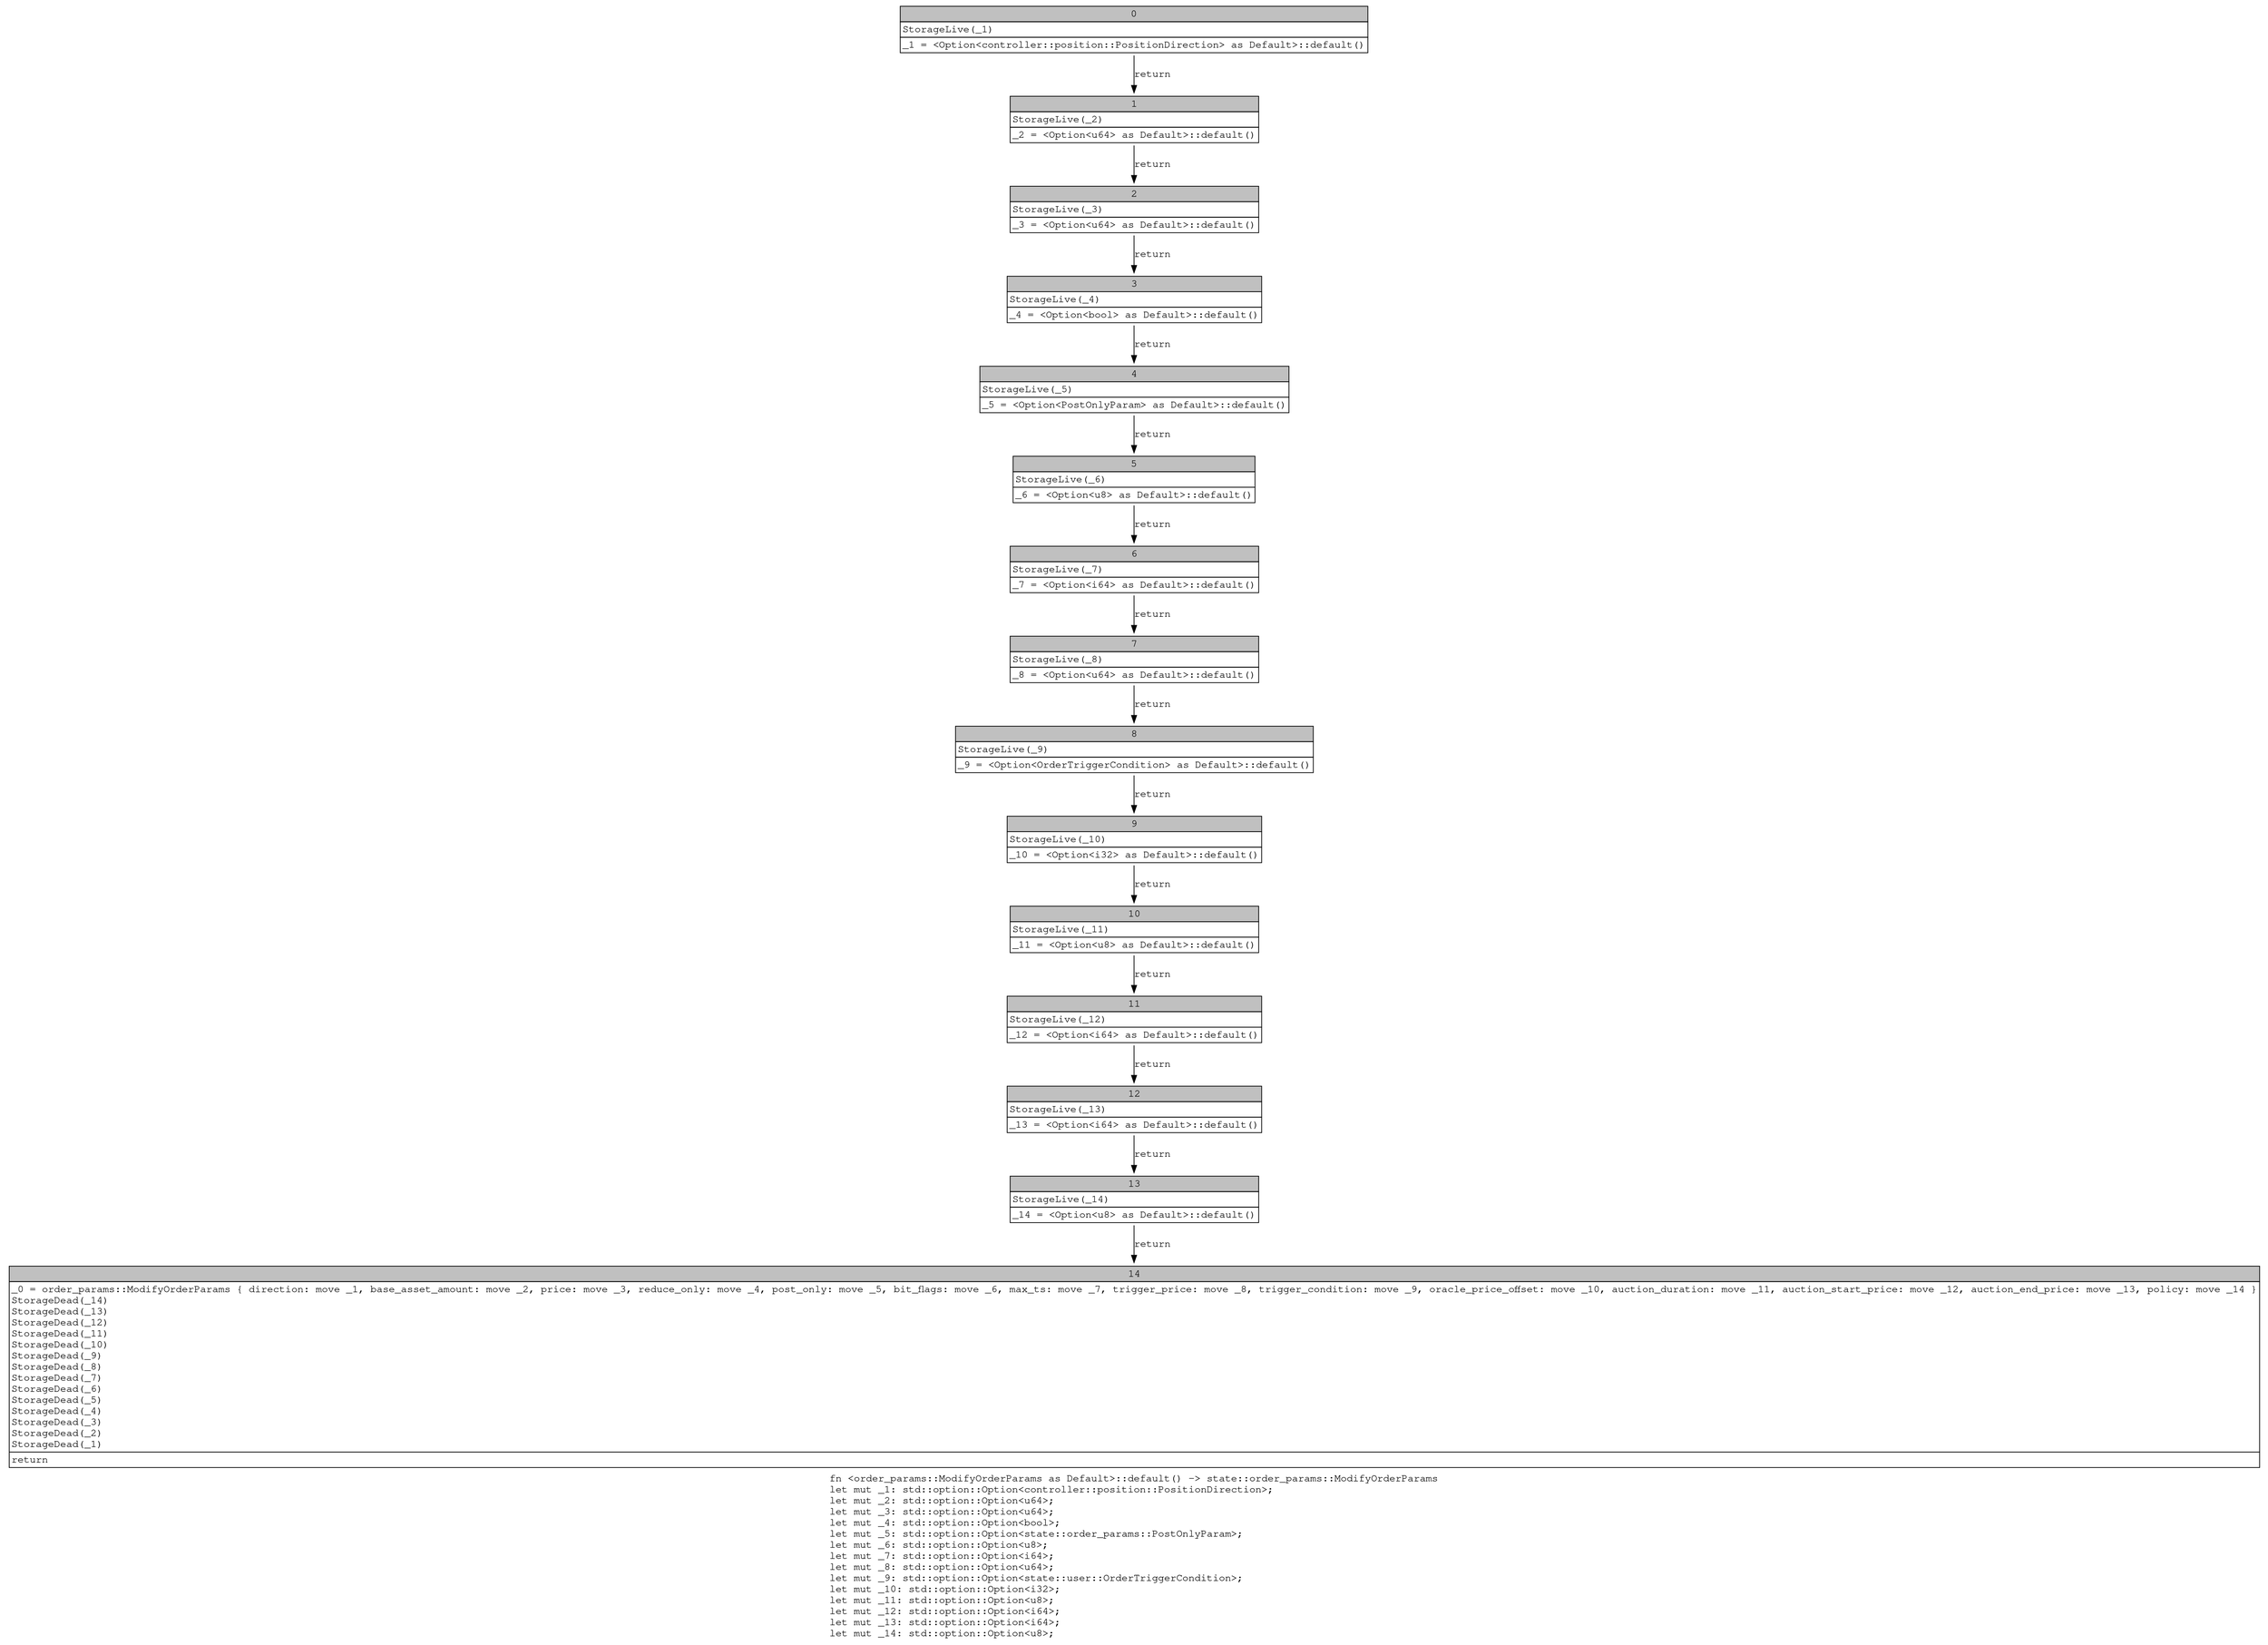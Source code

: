 digraph Mir_0_17038 {
    graph [fontname="Courier, monospace"];
    node [fontname="Courier, monospace"];
    edge [fontname="Courier, monospace"];
    label=<fn &lt;order_params::ModifyOrderParams as Default&gt;::default() -&gt; state::order_params::ModifyOrderParams<br align="left"/>let mut _1: std::option::Option&lt;controller::position::PositionDirection&gt;;<br align="left"/>let mut _2: std::option::Option&lt;u64&gt;;<br align="left"/>let mut _3: std::option::Option&lt;u64&gt;;<br align="left"/>let mut _4: std::option::Option&lt;bool&gt;;<br align="left"/>let mut _5: std::option::Option&lt;state::order_params::PostOnlyParam&gt;;<br align="left"/>let mut _6: std::option::Option&lt;u8&gt;;<br align="left"/>let mut _7: std::option::Option&lt;i64&gt;;<br align="left"/>let mut _8: std::option::Option&lt;u64&gt;;<br align="left"/>let mut _9: std::option::Option&lt;state::user::OrderTriggerCondition&gt;;<br align="left"/>let mut _10: std::option::Option&lt;i32&gt;;<br align="left"/>let mut _11: std::option::Option&lt;u8&gt;;<br align="left"/>let mut _12: std::option::Option&lt;i64&gt;;<br align="left"/>let mut _13: std::option::Option&lt;i64&gt;;<br align="left"/>let mut _14: std::option::Option&lt;u8&gt;;<br align="left"/>>;
    bb0__0_17038 [shape="none", label=<<table border="0" cellborder="1" cellspacing="0"><tr><td bgcolor="gray" align="center" colspan="1">0</td></tr><tr><td align="left" balign="left">StorageLive(_1)<br/></td></tr><tr><td align="left">_1 = &lt;Option&lt;controller::position::PositionDirection&gt; as Default&gt;::default()</td></tr></table>>];
    bb1__0_17038 [shape="none", label=<<table border="0" cellborder="1" cellspacing="0"><tr><td bgcolor="gray" align="center" colspan="1">1</td></tr><tr><td align="left" balign="left">StorageLive(_2)<br/></td></tr><tr><td align="left">_2 = &lt;Option&lt;u64&gt; as Default&gt;::default()</td></tr></table>>];
    bb2__0_17038 [shape="none", label=<<table border="0" cellborder="1" cellspacing="0"><tr><td bgcolor="gray" align="center" colspan="1">2</td></tr><tr><td align="left" balign="left">StorageLive(_3)<br/></td></tr><tr><td align="left">_3 = &lt;Option&lt;u64&gt; as Default&gt;::default()</td></tr></table>>];
    bb3__0_17038 [shape="none", label=<<table border="0" cellborder="1" cellspacing="0"><tr><td bgcolor="gray" align="center" colspan="1">3</td></tr><tr><td align="left" balign="left">StorageLive(_4)<br/></td></tr><tr><td align="left">_4 = &lt;Option&lt;bool&gt; as Default&gt;::default()</td></tr></table>>];
    bb4__0_17038 [shape="none", label=<<table border="0" cellborder="1" cellspacing="0"><tr><td bgcolor="gray" align="center" colspan="1">4</td></tr><tr><td align="left" balign="left">StorageLive(_5)<br/></td></tr><tr><td align="left">_5 = &lt;Option&lt;PostOnlyParam&gt; as Default&gt;::default()</td></tr></table>>];
    bb5__0_17038 [shape="none", label=<<table border="0" cellborder="1" cellspacing="0"><tr><td bgcolor="gray" align="center" colspan="1">5</td></tr><tr><td align="left" balign="left">StorageLive(_6)<br/></td></tr><tr><td align="left">_6 = &lt;Option&lt;u8&gt; as Default&gt;::default()</td></tr></table>>];
    bb6__0_17038 [shape="none", label=<<table border="0" cellborder="1" cellspacing="0"><tr><td bgcolor="gray" align="center" colspan="1">6</td></tr><tr><td align="left" balign="left">StorageLive(_7)<br/></td></tr><tr><td align="left">_7 = &lt;Option&lt;i64&gt; as Default&gt;::default()</td></tr></table>>];
    bb7__0_17038 [shape="none", label=<<table border="0" cellborder="1" cellspacing="0"><tr><td bgcolor="gray" align="center" colspan="1">7</td></tr><tr><td align="left" balign="left">StorageLive(_8)<br/></td></tr><tr><td align="left">_8 = &lt;Option&lt;u64&gt; as Default&gt;::default()</td></tr></table>>];
    bb8__0_17038 [shape="none", label=<<table border="0" cellborder="1" cellspacing="0"><tr><td bgcolor="gray" align="center" colspan="1">8</td></tr><tr><td align="left" balign="left">StorageLive(_9)<br/></td></tr><tr><td align="left">_9 = &lt;Option&lt;OrderTriggerCondition&gt; as Default&gt;::default()</td></tr></table>>];
    bb9__0_17038 [shape="none", label=<<table border="0" cellborder="1" cellspacing="0"><tr><td bgcolor="gray" align="center" colspan="1">9</td></tr><tr><td align="left" balign="left">StorageLive(_10)<br/></td></tr><tr><td align="left">_10 = &lt;Option&lt;i32&gt; as Default&gt;::default()</td></tr></table>>];
    bb10__0_17038 [shape="none", label=<<table border="0" cellborder="1" cellspacing="0"><tr><td bgcolor="gray" align="center" colspan="1">10</td></tr><tr><td align="left" balign="left">StorageLive(_11)<br/></td></tr><tr><td align="left">_11 = &lt;Option&lt;u8&gt; as Default&gt;::default()</td></tr></table>>];
    bb11__0_17038 [shape="none", label=<<table border="0" cellborder="1" cellspacing="0"><tr><td bgcolor="gray" align="center" colspan="1">11</td></tr><tr><td align="left" balign="left">StorageLive(_12)<br/></td></tr><tr><td align="left">_12 = &lt;Option&lt;i64&gt; as Default&gt;::default()</td></tr></table>>];
    bb12__0_17038 [shape="none", label=<<table border="0" cellborder="1" cellspacing="0"><tr><td bgcolor="gray" align="center" colspan="1">12</td></tr><tr><td align="left" balign="left">StorageLive(_13)<br/></td></tr><tr><td align="left">_13 = &lt;Option&lt;i64&gt; as Default&gt;::default()</td></tr></table>>];
    bb13__0_17038 [shape="none", label=<<table border="0" cellborder="1" cellspacing="0"><tr><td bgcolor="gray" align="center" colspan="1">13</td></tr><tr><td align="left" balign="left">StorageLive(_14)<br/></td></tr><tr><td align="left">_14 = &lt;Option&lt;u8&gt; as Default&gt;::default()</td></tr></table>>];
    bb14__0_17038 [shape="none", label=<<table border="0" cellborder="1" cellspacing="0"><tr><td bgcolor="gray" align="center" colspan="1">14</td></tr><tr><td align="left" balign="left">_0 = order_params::ModifyOrderParams { direction: move _1, base_asset_amount: move _2, price: move _3, reduce_only: move _4, post_only: move _5, bit_flags: move _6, max_ts: move _7, trigger_price: move _8, trigger_condition: move _9, oracle_price_offset: move _10, auction_duration: move _11, auction_start_price: move _12, auction_end_price: move _13, policy: move _14 }<br/>StorageDead(_14)<br/>StorageDead(_13)<br/>StorageDead(_12)<br/>StorageDead(_11)<br/>StorageDead(_10)<br/>StorageDead(_9)<br/>StorageDead(_8)<br/>StorageDead(_7)<br/>StorageDead(_6)<br/>StorageDead(_5)<br/>StorageDead(_4)<br/>StorageDead(_3)<br/>StorageDead(_2)<br/>StorageDead(_1)<br/></td></tr><tr><td align="left">return</td></tr></table>>];
    bb0__0_17038 -> bb1__0_17038 [label="return"];
    bb1__0_17038 -> bb2__0_17038 [label="return"];
    bb2__0_17038 -> bb3__0_17038 [label="return"];
    bb3__0_17038 -> bb4__0_17038 [label="return"];
    bb4__0_17038 -> bb5__0_17038 [label="return"];
    bb5__0_17038 -> bb6__0_17038 [label="return"];
    bb6__0_17038 -> bb7__0_17038 [label="return"];
    bb7__0_17038 -> bb8__0_17038 [label="return"];
    bb8__0_17038 -> bb9__0_17038 [label="return"];
    bb9__0_17038 -> bb10__0_17038 [label="return"];
    bb10__0_17038 -> bb11__0_17038 [label="return"];
    bb11__0_17038 -> bb12__0_17038 [label="return"];
    bb12__0_17038 -> bb13__0_17038 [label="return"];
    bb13__0_17038 -> bb14__0_17038 [label="return"];
}
